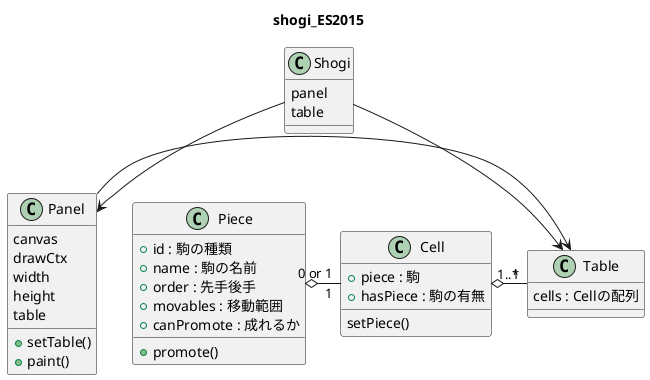 @startuml

title shogi_ES2015

class Piece {
  +id : 駒の種類
  +name : 駒の名前
  +order : 先手後手
  +movables : 移動範囲
  +canPromote : 成れるか
  +promote()
}

class Cell {
  +piece : 駒
  +hasPiece : 駒の有無
  setPiece()
}

class Table {
  cells : Cellの配列
}

class Panel {
  canvas
  drawCtx
  width
  height
  table
  +setTable()
  +paint()
}

class Shogi {
  panel
  table
}

Piece "0 or 1" o-r- "1" Cell
Cell "1..*" o-r- "1" Table
Table <-l- Panel
Shogi --> Panel
Shogi --> Table

@enduml
